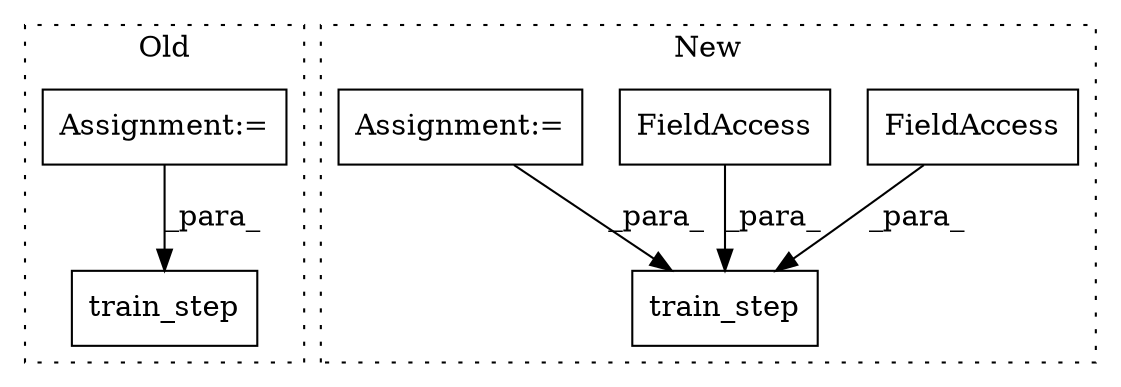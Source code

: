 digraph G {
subgraph cluster0 {
1 [label="train_step" a="32" s="3767,3833" l="11,1" shape="box"];
3 [label="Assignment:=" a="7" s="3723" l="1" shape="box"];
label = "Old";
style="dotted";
}
subgraph cluster1 {
2 [label="train_step" a="32" s="5267,5346" l="11,1" shape="box"];
4 [label="FieldAccess" a="22" s="5301" l="20" shape="box"];
5 [label="FieldAccess" a="22" s="5287" l="13" shape="box"];
6 [label="Assignment:=" a="7" s="4821" l="1" shape="box"];
label = "New";
style="dotted";
}
3 -> 1 [label="_para_"];
4 -> 2 [label="_para_"];
5 -> 2 [label="_para_"];
6 -> 2 [label="_para_"];
}